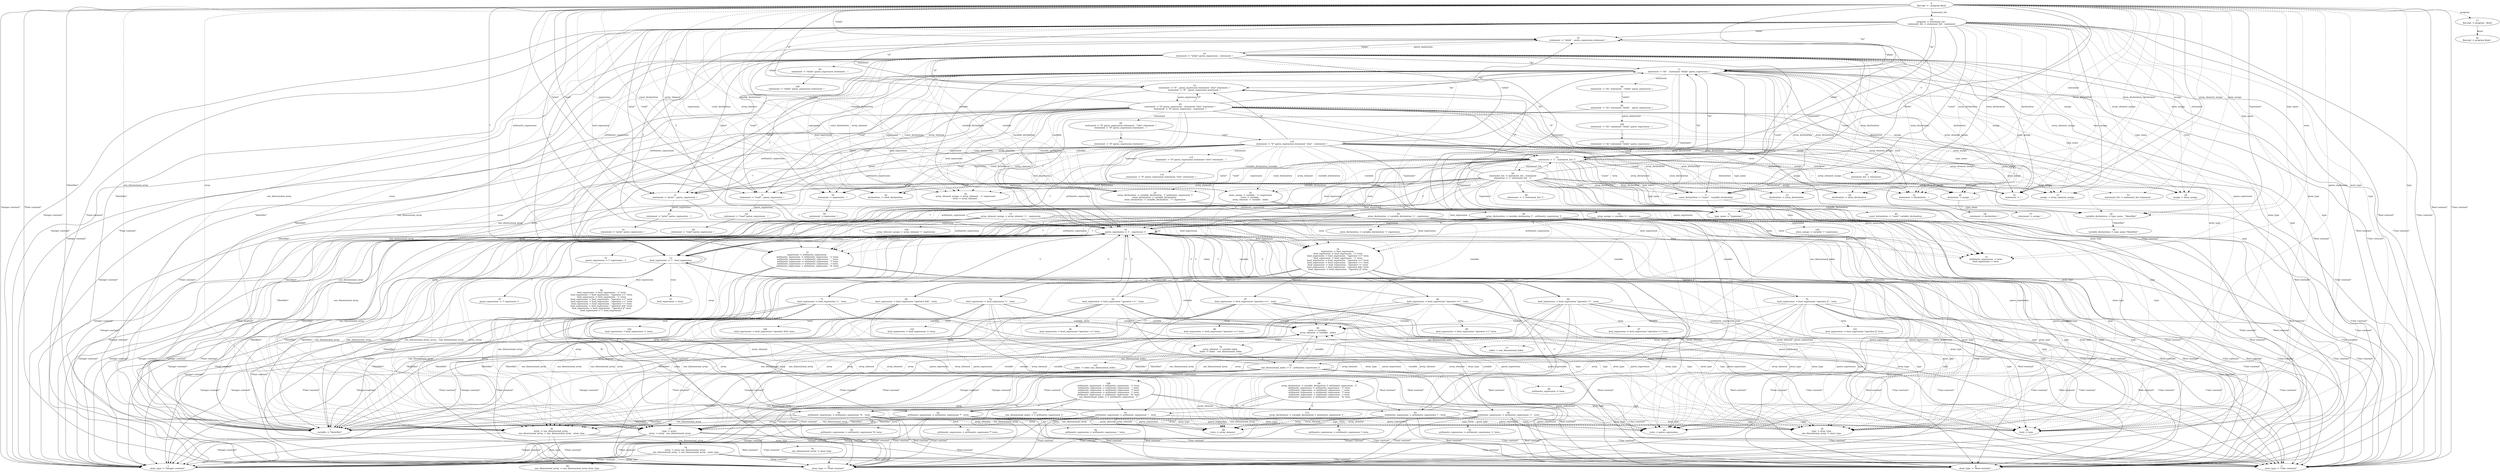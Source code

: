 digraph Automaton {
  0 [label="0\n$accept -> . program $end"]
  0 -> 1 [style=solid label="\"Integer constant\""]
  0 -> 2 [style=solid label="\"Float constant\""]
  0 -> 3 [style=solid label="\"Char constant\""]
  0 -> 4 [style=solid label="\"Bool constant\""]
  0 -> 5 [style=solid label="\"const\""]
  0 -> 6 [style=solid label="\"typename\""]
  0 -> 7 [style=solid label="\"Identifier\""]
  0 -> 8 [style=solid label="\"print\""]
  0 -> 9 [style=solid label="\"read\""]
  0 -> 10 [style=solid label="\"while\""]
  0 -> 11 [style=solid label="\"do\""]
  0 -> 12 [style=solid label="\"if\""]
  0 -> 13 [style=solid label="'!'"]
  0 -> 14 [style=solid label="';'"]
  0 -> 15 [style=solid label="'{'"]
  0 -> 16 [style=solid label="'('"]
  0 -> 17 [style=dashed label="program"]
  0 -> 18 [style=dashed label="statement_list"]
  0 -> 19 [style=dashed label="statement"]
  0 -> 20 [style=dashed label="paren_expression"]
  0 -> 21 [style=dashed label="declaration"]
  0 -> 22 [style=dashed label="const_declaration"]
  0 -> 23 [style=dashed label="array_declaration"]
  0 -> 24 [style=dashed label="atom_declaration"]
  0 -> 25 [style=dashed label="variable_declaration"]
  0 -> 26 [style=dashed label="assign"]
  0 -> 27 [style=dashed label="array_element_assign"]
  0 -> 28 [style=dashed label="atom_assign"]
  0 -> 29 [style=dashed label="type_name"]
  0 -> 30 [style=dashed label="expression"]
  0 -> 31 [style=dashed label="arithmetic_expression"]
  0 -> 32 [style=dashed label="bool_expression"]
  0 -> 33 [style=dashed label="term"]
  0 -> 34 [style=dashed label="array_element"]
  0 -> 35 [style=dashed label="variable"]
  0 -> 36 [style=dashed label="type"]
  0 -> 37 [style=dashed label="array"]
  0 -> 38 [style=dashed label="one_dimensional_array"]
  0 -> 39 [style=dashed label="atom_type"]
  1 [label="1\natom_type -> \"Integer constant\" ."]
  2 [label="2\natom_type -> \"Float constant\" ."]
  3 [label="3\natom_type -> \"Char constant\" ."]
  4 [label="4\natom_type -> \"Bool constant\" ."]
  5 [label="5\nconst_declaration -> \"const\" . variable_declaration"]
  5 -> 6 [style=solid label="\"typename\""]
  5 -> 40 [style=dashed label="variable_declaration"]
  5 -> 29 [style=dashed label="type_name"]
  6 [label="6\ntype_name -> \"typename\" ."]
  7 [label="7\nvariable -> \"Identifier\" ."]
  8 [label="8\nstatement -> \"print\" . paren_expression ';'"]
  8 -> 16 [style=solid label="'('"]
  8 -> 41 [style=dashed label="paren_expression"]
  9 [label="9\nstatement -> \"read\" . paren_expression ';'"]
  9 -> 16 [style=solid label="'('"]
  9 -> 42 [style=dashed label="paren_expression"]
  10 [label="10\nstatement -> \"while\" . paren_expression statement ';'"]
  10 -> 16 [style=solid label="'('"]
  10 -> 43 [style=dashed label="paren_expression"]
  11 [label="11\nstatement -> \"do\" . statement \"while\" paren_expression ';'"]
  11 -> 1 [style=solid label="\"Integer constant\""]
  11 -> 2 [style=solid label="\"Float constant\""]
  11 -> 3 [style=solid label="\"Char constant\""]
  11 -> 4 [style=solid label="\"Bool constant\""]
  11 -> 5 [style=solid label="\"const\""]
  11 -> 6 [style=solid label="\"typename\""]
  11 -> 7 [style=solid label="\"Identifier\""]
  11 -> 8 [style=solid label="\"print\""]
  11 -> 9 [style=solid label="\"read\""]
  11 -> 10 [style=solid label="\"while\""]
  11 -> 11 [style=solid label="\"do\""]
  11 -> 12 [style=solid label="\"if\""]
  11 -> 13 [style=solid label="'!'"]
  11 -> 14 [style=solid label="';'"]
  11 -> 15 [style=solid label="'{'"]
  11 -> 16 [style=solid label="'('"]
  11 -> 44 [style=dashed label="statement"]
  11 -> 20 [style=dashed label="paren_expression"]
  11 -> 21 [style=dashed label="declaration"]
  11 -> 22 [style=dashed label="const_declaration"]
  11 -> 23 [style=dashed label="array_declaration"]
  11 -> 24 [style=dashed label="atom_declaration"]
  11 -> 25 [style=dashed label="variable_declaration"]
  11 -> 26 [style=dashed label="assign"]
  11 -> 27 [style=dashed label="array_element_assign"]
  11 -> 28 [style=dashed label="atom_assign"]
  11 -> 29 [style=dashed label="type_name"]
  11 -> 30 [style=dashed label="expression"]
  11 -> 31 [style=dashed label="arithmetic_expression"]
  11 -> 32 [style=dashed label="bool_expression"]
  11 -> 33 [style=dashed label="term"]
  11 -> 34 [style=dashed label="array_element"]
  11 -> 35 [style=dashed label="variable"]
  11 -> 36 [style=dashed label="type"]
  11 -> 37 [style=dashed label="array"]
  11 -> 38 [style=dashed label="one_dimensional_array"]
  11 -> 39 [style=dashed label="atom_type"]
  12 [label="12\nstatement -> \"if\" . paren_expression statement \"else\" statement ';'\nstatement -> \"if\" . paren_expression statement ';'"]
  12 -> 16 [style=solid label="'('"]
  12 -> 45 [style=dashed label="paren_expression"]
  13 [label="13\nbool_expression -> '!' . bool_expression"]
  13 -> 1 [style=solid label="\"Integer constant\""]
  13 -> 2 [style=solid label="\"Float constant\""]
  13 -> 3 [style=solid label="\"Char constant\""]
  13 -> 4 [style=solid label="\"Bool constant\""]
  13 -> 7 [style=solid label="\"Identifier\""]
  13 -> 13 [style=solid label="'!'"]
  13 -> 16 [style=solid label="'('"]
  13 -> 20 [style=dashed label="paren_expression"]
  13 -> 46 [style=dashed label="bool_expression"]
  13 -> 47 [style=dashed label="term"]
  13 -> 48 [style=dashed label="array_element"]
  13 -> 49 [style=dashed label="variable"]
  13 -> 36 [style=dashed label="type"]
  13 -> 37 [style=dashed label="array"]
  13 -> 38 [style=dashed label="one_dimensional_array"]
  13 -> 39 [style=dashed label="atom_type"]
  14 [label="14\nstatement -> ';' ."]
  15 [label="15\nstatement -> '{' . statement_list '}'"]
  15 -> 1 [style=solid label="\"Integer constant\""]
  15 -> 2 [style=solid label="\"Float constant\""]
  15 -> 3 [style=solid label="\"Char constant\""]
  15 -> 4 [style=solid label="\"Bool constant\""]
  15 -> 5 [style=solid label="\"const\""]
  15 -> 6 [style=solid label="\"typename\""]
  15 -> 7 [style=solid label="\"Identifier\""]
  15 -> 8 [style=solid label="\"print\""]
  15 -> 9 [style=solid label="\"read\""]
  15 -> 10 [style=solid label="\"while\""]
  15 -> 11 [style=solid label="\"do\""]
  15 -> 12 [style=solid label="\"if\""]
  15 -> 13 [style=solid label="'!'"]
  15 -> 14 [style=solid label="';'"]
  15 -> 15 [style=solid label="'{'"]
  15 -> 16 [style=solid label="'('"]
  15 -> 50 [style=dashed label="statement_list"]
  15 -> 19 [style=dashed label="statement"]
  15 -> 20 [style=dashed label="paren_expression"]
  15 -> 21 [style=dashed label="declaration"]
  15 -> 22 [style=dashed label="const_declaration"]
  15 -> 23 [style=dashed label="array_declaration"]
  15 -> 24 [style=dashed label="atom_declaration"]
  15 -> 25 [style=dashed label="variable_declaration"]
  15 -> 26 [style=dashed label="assign"]
  15 -> 27 [style=dashed label="array_element_assign"]
  15 -> 28 [style=dashed label="atom_assign"]
  15 -> 29 [style=dashed label="type_name"]
  15 -> 30 [style=dashed label="expression"]
  15 -> 31 [style=dashed label="arithmetic_expression"]
  15 -> 32 [style=dashed label="bool_expression"]
  15 -> 33 [style=dashed label="term"]
  15 -> 34 [style=dashed label="array_element"]
  15 -> 35 [style=dashed label="variable"]
  15 -> 36 [style=dashed label="type"]
  15 -> 37 [style=dashed label="array"]
  15 -> 38 [style=dashed label="one_dimensional_array"]
  15 -> 39 [style=dashed label="atom_type"]
  16 [label="16\nparen_expression -> '(' . expression ')'"]
  16 -> 1 [style=solid label="\"Integer constant\""]
  16 -> 2 [style=solid label="\"Float constant\""]
  16 -> 3 [style=solid label="\"Char constant\""]
  16 -> 4 [style=solid label="\"Bool constant\""]
  16 -> 7 [style=solid label="\"Identifier\""]
  16 -> 13 [style=solid label="'!'"]
  16 -> 16 [style=solid label="'('"]
  16 -> 20 [style=dashed label="paren_expression"]
  16 -> 51 [style=dashed label="expression"]
  16 -> 31 [style=dashed label="arithmetic_expression"]
  16 -> 32 [style=dashed label="bool_expression"]
  16 -> 33 [style=dashed label="term"]
  16 -> 48 [style=dashed label="array_element"]
  16 -> 49 [style=dashed label="variable"]
  16 -> 36 [style=dashed label="type"]
  16 -> 37 [style=dashed label="array"]
  16 -> 38 [style=dashed label="one_dimensional_array"]
  16 -> 39 [style=dashed label="atom_type"]
  17 [label="17\n$accept -> program . $end"]
  17 -> 52 [style=solid label="$end"]
  18 [label="18\nprogram -> statement_list .\nstatement_list -> statement_list . statement"]
  18 -> 1 [style=solid label="\"Integer constant\""]
  18 -> 2 [style=solid label="\"Float constant\""]
  18 -> 3 [style=solid label="\"Char constant\""]
  18 -> 4 [style=solid label="\"Bool constant\""]
  18 -> 5 [style=solid label="\"const\""]
  18 -> 6 [style=solid label="\"typename\""]
  18 -> 7 [style=solid label="\"Identifier\""]
  18 -> 8 [style=solid label="\"print\""]
  18 -> 9 [style=solid label="\"read\""]
  18 -> 10 [style=solid label="\"while\""]
  18 -> 11 [style=solid label="\"do\""]
  18 -> 12 [style=solid label="\"if\""]
  18 -> 13 [style=solid label="'!'"]
  18 -> 14 [style=solid label="';'"]
  18 -> 15 [style=solid label="'{'"]
  18 -> 16 [style=solid label="'('"]
  18 -> 53 [style=dashed label="statement"]
  18 -> 20 [style=dashed label="paren_expression"]
  18 -> 21 [style=dashed label="declaration"]
  18 -> 22 [style=dashed label="const_declaration"]
  18 -> 23 [style=dashed label="array_declaration"]
  18 -> 24 [style=dashed label="atom_declaration"]
  18 -> 25 [style=dashed label="variable_declaration"]
  18 -> 26 [style=dashed label="assign"]
  18 -> 27 [style=dashed label="array_element_assign"]
  18 -> 28 [style=dashed label="atom_assign"]
  18 -> 29 [style=dashed label="type_name"]
  18 -> 30 [style=dashed label="expression"]
  18 -> 31 [style=dashed label="arithmetic_expression"]
  18 -> 32 [style=dashed label="bool_expression"]
  18 -> 33 [style=dashed label="term"]
  18 -> 34 [style=dashed label="array_element"]
  18 -> 35 [style=dashed label="variable"]
  18 -> 36 [style=dashed label="type"]
  18 -> 37 [style=dashed label="array"]
  18 -> 38 [style=dashed label="one_dimensional_array"]
  18 -> 39 [style=dashed label="atom_type"]
  19 [label="19\nstatement_list -> statement ."]
  20 [label="20\nterm -> paren_expression ."]
  21 [label="21\nstatement -> declaration . ';'"]
  21 -> 54 [style=solid label="';'"]
  22 [label="22\ndeclaration -> const_declaration ."]
  23 [label="23\ndeclaration -> array_declaration ."]
  24 [label="24\ndeclaration -> atom_declaration ."]
  25 [label="25\narray_declaration -> variable_declaration . '[' arithmetic_expression ']'\natom_declaration -> variable_declaration .\natom_declaration -> variable_declaration . '=' expression"]
  25 -> 55 [style=solid label="'='"]
  25 -> 56 [style=solid label="'['"]
  26 [label="26\nstatement -> assign . ';'"]
  26 -> 57 [style=solid label="';'"]
  27 [label="27\nassign -> array_element_assign ."]
  28 [label="28\nassign -> atom_assign ."]
  29 [label="29\nvariable_declaration -> type_name . \"Identifier\""]
  29 -> 58 [style=solid label="\"Identifier\""]
  30 [label="30\nstatement -> expression . ';'"]
  30 -> 59 [style=solid label="';'"]
  31 [label="31\nexpression -> arithmetic_expression .\narithmetic_expression -> arithmetic_expression . '+' term\narithmetic_expression -> arithmetic_expression . '-' term\narithmetic_expression -> arithmetic_expression . '*' term\narithmetic_expression -> arithmetic_expression . '/' term\narithmetic_expression -> arithmetic_expression . '%' term"]
  31 -> 60 [style=solid label="'+'"]
  31 -> 61 [style=solid label="'-'"]
  31 -> 62 [style=solid label="'*'"]
  31 -> 63 [style=solid label="'/'"]
  31 -> 64 [style=solid label="'%'"]
  32 [label="32\nexpression -> bool_expression .\nbool_expression -> bool_expression . '<' term\nbool_expression -> bool_expression . \"operator >=\" term\nbool_expression -> bool_expression . '>' term\nbool_expression -> bool_expression . \"operator <=\" term\nbool_expression -> bool_expression . \"operator ==\" term\nbool_expression -> bool_expression . \"operator !=\" term\nbool_expression -> bool_expression . \"operator &&\" term\nbool_expression -> bool_expression . \"operator ||\" term"]
  32 -> 65 [style=solid label="\"operator ==\""]
  32 -> 66 [style=solid label="\"operator !=\""]
  32 -> 67 [style=solid label="\"operator <=\""]
  32 -> 68 [style=solid label="\"operator >=\""]
  32 -> 69 [style=solid label="\"operator &&\""]
  32 -> 70 [style=solid label="\"operator ||\""]
  32 -> 71 [style=solid label="'<'"]
  32 -> 72 [style=solid label="'>'"]
  33 [label="33\narithmetic_expression -> term .\nbool_expression -> term ."]
  34 [label="34\narray_element_assign -> array_element . '=' expression\nterm -> array_element ."]
  34 -> 73 [style=solid label="'='"]
  35 [label="35\natom_assign -> variable . '=' expression\nterm -> variable .\narray_element -> variable . index"]
  35 -> 74 [style=solid label="'='"]
  35 -> 75 [style=solid label="'['"]
  35 -> 76 [style=dashed label="index"]
  35 -> 77 [style=dashed label="one_dimensional_index"]
  36 [label="36\nterm -> type ."]
  37 [label="37\ntype -> array .\narray -> array . one_dimensional_array"]
  37 -> 1 [style=solid label="\"Integer constant\""]
  37 -> 2 [style=solid label="\"Float constant\""]
  37 -> 3 [style=solid label="\"Char constant\""]
  37 -> 4 [style=solid label="\"Bool constant\""]
  37 -> 78 [style=dashed label="one_dimensional_array"]
  37 -> 79 [style=dashed label="atom_type"]
  38 [label="38\narray -> one_dimensional_array .\none_dimensional_array -> one_dimensional_array . atom_type"]
  38 -> 1 [style=solid label="\"Integer constant\""]
  38 -> 2 [style=solid label="\"Float constant\""]
  38 -> 3 [style=solid label="\"Char constant\""]
  38 -> 4 [style=solid label="\"Bool constant\""]
  38 -> 80 [style=dashed label="atom_type"]
  39 [label="39\ntype -> atom_type .\none_dimensional_array -> atom_type ."]
  40 [label="40\nconst_declaration -> \"const\" variable_declaration ."]
  41 [label="41\nstatement -> \"print\" paren_expression . ';'"]
  41 -> 81 [style=solid label="';'"]
  42 [label="42\nstatement -> \"read\" paren_expression . ';'"]
  42 -> 82 [style=solid label="';'"]
  43 [label="43\nstatement -> \"while\" paren_expression . statement ';'"]
  43 -> 1 [style=solid label="\"Integer constant\""]
  43 -> 2 [style=solid label="\"Float constant\""]
  43 -> 3 [style=solid label="\"Char constant\""]
  43 -> 4 [style=solid label="\"Bool constant\""]
  43 -> 5 [style=solid label="\"const\""]
  43 -> 6 [style=solid label="\"typename\""]
  43 -> 7 [style=solid label="\"Identifier\""]
  43 -> 8 [style=solid label="\"print\""]
  43 -> 9 [style=solid label="\"read\""]
  43 -> 10 [style=solid label="\"while\""]
  43 -> 11 [style=solid label="\"do\""]
  43 -> 12 [style=solid label="\"if\""]
  43 -> 13 [style=solid label="'!'"]
  43 -> 14 [style=solid label="';'"]
  43 -> 15 [style=solid label="'{'"]
  43 -> 16 [style=solid label="'('"]
  43 -> 83 [style=dashed label="statement"]
  43 -> 20 [style=dashed label="paren_expression"]
  43 -> 21 [style=dashed label="declaration"]
  43 -> 22 [style=dashed label="const_declaration"]
  43 -> 23 [style=dashed label="array_declaration"]
  43 -> 24 [style=dashed label="atom_declaration"]
  43 -> 25 [style=dashed label="variable_declaration"]
  43 -> 26 [style=dashed label="assign"]
  43 -> 27 [style=dashed label="array_element_assign"]
  43 -> 28 [style=dashed label="atom_assign"]
  43 -> 29 [style=dashed label="type_name"]
  43 -> 30 [style=dashed label="expression"]
  43 -> 31 [style=dashed label="arithmetic_expression"]
  43 -> 32 [style=dashed label="bool_expression"]
  43 -> 33 [style=dashed label="term"]
  43 -> 34 [style=dashed label="array_element"]
  43 -> 35 [style=dashed label="variable"]
  43 -> 36 [style=dashed label="type"]
  43 -> 37 [style=dashed label="array"]
  43 -> 38 [style=dashed label="one_dimensional_array"]
  43 -> 39 [style=dashed label="atom_type"]
  44 [label="44\nstatement -> \"do\" statement . \"while\" paren_expression ';'"]
  44 -> 84 [style=solid label="\"while\""]
  45 [label="45\nstatement -> \"if\" paren_expression . statement \"else\" statement ';'\nstatement -> \"if\" paren_expression . statement ';'"]
  45 -> 1 [style=solid label="\"Integer constant\""]
  45 -> 2 [style=solid label="\"Float constant\""]
  45 -> 3 [style=solid label="\"Char constant\""]
  45 -> 4 [style=solid label="\"Bool constant\""]
  45 -> 5 [style=solid label="\"const\""]
  45 -> 6 [style=solid label="\"typename\""]
  45 -> 7 [style=solid label="\"Identifier\""]
  45 -> 8 [style=solid label="\"print\""]
  45 -> 9 [style=solid label="\"read\""]
  45 -> 10 [style=solid label="\"while\""]
  45 -> 11 [style=solid label="\"do\""]
  45 -> 12 [style=solid label="\"if\""]
  45 -> 13 [style=solid label="'!'"]
  45 -> 14 [style=solid label="';'"]
  45 -> 15 [style=solid label="'{'"]
  45 -> 16 [style=solid label="'('"]
  45 -> 85 [style=dashed label="statement"]
  45 -> 20 [style=dashed label="paren_expression"]
  45 -> 21 [style=dashed label="declaration"]
  45 -> 22 [style=dashed label="const_declaration"]
  45 -> 23 [style=dashed label="array_declaration"]
  45 -> 24 [style=dashed label="atom_declaration"]
  45 -> 25 [style=dashed label="variable_declaration"]
  45 -> 26 [style=dashed label="assign"]
  45 -> 27 [style=dashed label="array_element_assign"]
  45 -> 28 [style=dashed label="atom_assign"]
  45 -> 29 [style=dashed label="type_name"]
  45 -> 30 [style=dashed label="expression"]
  45 -> 31 [style=dashed label="arithmetic_expression"]
  45 -> 32 [style=dashed label="bool_expression"]
  45 -> 33 [style=dashed label="term"]
  45 -> 34 [style=dashed label="array_element"]
  45 -> 35 [style=dashed label="variable"]
  45 -> 36 [style=dashed label="type"]
  45 -> 37 [style=dashed label="array"]
  45 -> 38 [style=dashed label="one_dimensional_array"]
  45 -> 39 [style=dashed label="atom_type"]
  46 [label="46\nbool_expression -> bool_expression . '<' term\nbool_expression -> bool_expression . \"operator >=\" term\nbool_expression -> bool_expression . '>' term\nbool_expression -> bool_expression . \"operator <=\" term\nbool_expression -> bool_expression . \"operator ==\" term\nbool_expression -> bool_expression . \"operator !=\" term\nbool_expression -> bool_expression . \"operator &&\" term\nbool_expression -> bool_expression . \"operator ||\" term\nbool_expression -> '!' bool_expression ."]
  47 [label="47\nbool_expression -> term ."]
  48 [label="48\nterm -> array_element ."]
  49 [label="49\nterm -> variable .\narray_element -> variable . index"]
  49 -> 75 [style=solid label="'['"]
  49 -> 76 [style=dashed label="index"]
  49 -> 77 [style=dashed label="one_dimensional_index"]
  50 [label="50\nstatement_list -> statement_list . statement\nstatement -> '{' statement_list . '}'"]
  50 -> 1 [style=solid label="\"Integer constant\""]
  50 -> 2 [style=solid label="\"Float constant\""]
  50 -> 3 [style=solid label="\"Char constant\""]
  50 -> 4 [style=solid label="\"Bool constant\""]
  50 -> 5 [style=solid label="\"const\""]
  50 -> 6 [style=solid label="\"typename\""]
  50 -> 7 [style=solid label="\"Identifier\""]
  50 -> 8 [style=solid label="\"print\""]
  50 -> 9 [style=solid label="\"read\""]
  50 -> 10 [style=solid label="\"while\""]
  50 -> 11 [style=solid label="\"do\""]
  50 -> 12 [style=solid label="\"if\""]
  50 -> 13 [style=solid label="'!'"]
  50 -> 14 [style=solid label="';'"]
  50 -> 15 [style=solid label="'{'"]
  50 -> 86 [style=solid label="'}'"]
  50 -> 16 [style=solid label="'('"]
  50 -> 53 [style=dashed label="statement"]
  50 -> 20 [style=dashed label="paren_expression"]
  50 -> 21 [style=dashed label="declaration"]
  50 -> 22 [style=dashed label="const_declaration"]
  50 -> 23 [style=dashed label="array_declaration"]
  50 -> 24 [style=dashed label="atom_declaration"]
  50 -> 25 [style=dashed label="variable_declaration"]
  50 -> 26 [style=dashed label="assign"]
  50 -> 27 [style=dashed label="array_element_assign"]
  50 -> 28 [style=dashed label="atom_assign"]
  50 -> 29 [style=dashed label="type_name"]
  50 -> 30 [style=dashed label="expression"]
  50 -> 31 [style=dashed label="arithmetic_expression"]
  50 -> 32 [style=dashed label="bool_expression"]
  50 -> 33 [style=dashed label="term"]
  50 -> 34 [style=dashed label="array_element"]
  50 -> 35 [style=dashed label="variable"]
  50 -> 36 [style=dashed label="type"]
  50 -> 37 [style=dashed label="array"]
  50 -> 38 [style=dashed label="one_dimensional_array"]
  50 -> 39 [style=dashed label="atom_type"]
  51 [label="51\nparen_expression -> '(' expression . ')'"]
  51 -> 87 [style=solid label="')'"]
  52 [label="52\n$accept -> program $end ."]
  53 [label="53\nstatement_list -> statement_list statement ."]
  54 [label="54\nstatement -> declaration ';' ."]
  55 [label="55\natom_declaration -> variable_declaration '=' . expression"]
  55 -> 1 [style=solid label="\"Integer constant\""]
  55 -> 2 [style=solid label="\"Float constant\""]
  55 -> 3 [style=solid label="\"Char constant\""]
  55 -> 4 [style=solid label="\"Bool constant\""]
  55 -> 7 [style=solid label="\"Identifier\""]
  55 -> 13 [style=solid label="'!'"]
  55 -> 16 [style=solid label="'('"]
  55 -> 20 [style=dashed label="paren_expression"]
  55 -> 88 [style=dashed label="expression"]
  55 -> 31 [style=dashed label="arithmetic_expression"]
  55 -> 32 [style=dashed label="bool_expression"]
  55 -> 33 [style=dashed label="term"]
  55 -> 48 [style=dashed label="array_element"]
  55 -> 49 [style=dashed label="variable"]
  55 -> 36 [style=dashed label="type"]
  55 -> 37 [style=dashed label="array"]
  55 -> 38 [style=dashed label="one_dimensional_array"]
  55 -> 39 [style=dashed label="atom_type"]
  56 [label="56\narray_declaration -> variable_declaration '[' . arithmetic_expression ']'"]
  56 -> 1 [style=solid label="\"Integer constant\""]
  56 -> 2 [style=solid label="\"Float constant\""]
  56 -> 3 [style=solid label="\"Char constant\""]
  56 -> 4 [style=solid label="\"Bool constant\""]
  56 -> 7 [style=solid label="\"Identifier\""]
  56 -> 16 [style=solid label="'('"]
  56 -> 20 [style=dashed label="paren_expression"]
  56 -> 89 [style=dashed label="arithmetic_expression"]
  56 -> 90 [style=dashed label="term"]
  56 -> 48 [style=dashed label="array_element"]
  56 -> 49 [style=dashed label="variable"]
  56 -> 36 [style=dashed label="type"]
  56 -> 37 [style=dashed label="array"]
  56 -> 38 [style=dashed label="one_dimensional_array"]
  56 -> 39 [style=dashed label="atom_type"]
  57 [label="57\nstatement -> assign ';' ."]
  58 [label="58\nvariable_declaration -> type_name \"Identifier\" ."]
  59 [label="59\nstatement -> expression ';' ."]
  60 [label="60\narithmetic_expression -> arithmetic_expression '+' . term"]
  60 -> 1 [style=solid label="\"Integer constant\""]
  60 -> 2 [style=solid label="\"Float constant\""]
  60 -> 3 [style=solid label="\"Char constant\""]
  60 -> 4 [style=solid label="\"Bool constant\""]
  60 -> 7 [style=solid label="\"Identifier\""]
  60 -> 16 [style=solid label="'('"]
  60 -> 20 [style=dashed label="paren_expression"]
  60 -> 91 [style=dashed label="term"]
  60 -> 48 [style=dashed label="array_element"]
  60 -> 49 [style=dashed label="variable"]
  60 -> 36 [style=dashed label="type"]
  60 -> 37 [style=dashed label="array"]
  60 -> 38 [style=dashed label="one_dimensional_array"]
  60 -> 39 [style=dashed label="atom_type"]
  61 [label="61\narithmetic_expression -> arithmetic_expression '-' . term"]
  61 -> 1 [style=solid label="\"Integer constant\""]
  61 -> 2 [style=solid label="\"Float constant\""]
  61 -> 3 [style=solid label="\"Char constant\""]
  61 -> 4 [style=solid label="\"Bool constant\""]
  61 -> 7 [style=solid label="\"Identifier\""]
  61 -> 16 [style=solid label="'('"]
  61 -> 20 [style=dashed label="paren_expression"]
  61 -> 92 [style=dashed label="term"]
  61 -> 48 [style=dashed label="array_element"]
  61 -> 49 [style=dashed label="variable"]
  61 -> 36 [style=dashed label="type"]
  61 -> 37 [style=dashed label="array"]
  61 -> 38 [style=dashed label="one_dimensional_array"]
  61 -> 39 [style=dashed label="atom_type"]
  62 [label="62\narithmetic_expression -> arithmetic_expression '*' . term"]
  62 -> 1 [style=solid label="\"Integer constant\""]
  62 -> 2 [style=solid label="\"Float constant\""]
  62 -> 3 [style=solid label="\"Char constant\""]
  62 -> 4 [style=solid label="\"Bool constant\""]
  62 -> 7 [style=solid label="\"Identifier\""]
  62 -> 16 [style=solid label="'('"]
  62 -> 20 [style=dashed label="paren_expression"]
  62 -> 93 [style=dashed label="term"]
  62 -> 48 [style=dashed label="array_element"]
  62 -> 49 [style=dashed label="variable"]
  62 -> 36 [style=dashed label="type"]
  62 -> 37 [style=dashed label="array"]
  62 -> 38 [style=dashed label="one_dimensional_array"]
  62 -> 39 [style=dashed label="atom_type"]
  63 [label="63\narithmetic_expression -> arithmetic_expression '/' . term"]
  63 -> 1 [style=solid label="\"Integer constant\""]
  63 -> 2 [style=solid label="\"Float constant\""]
  63 -> 3 [style=solid label="\"Char constant\""]
  63 -> 4 [style=solid label="\"Bool constant\""]
  63 -> 7 [style=solid label="\"Identifier\""]
  63 -> 16 [style=solid label="'('"]
  63 -> 20 [style=dashed label="paren_expression"]
  63 -> 94 [style=dashed label="term"]
  63 -> 48 [style=dashed label="array_element"]
  63 -> 49 [style=dashed label="variable"]
  63 -> 36 [style=dashed label="type"]
  63 -> 37 [style=dashed label="array"]
  63 -> 38 [style=dashed label="one_dimensional_array"]
  63 -> 39 [style=dashed label="atom_type"]
  64 [label="64\narithmetic_expression -> arithmetic_expression '%' . term"]
  64 -> 1 [style=solid label="\"Integer constant\""]
  64 -> 2 [style=solid label="\"Float constant\""]
  64 -> 3 [style=solid label="\"Char constant\""]
  64 -> 4 [style=solid label="\"Bool constant\""]
  64 -> 7 [style=solid label="\"Identifier\""]
  64 -> 16 [style=solid label="'('"]
  64 -> 20 [style=dashed label="paren_expression"]
  64 -> 95 [style=dashed label="term"]
  64 -> 48 [style=dashed label="array_element"]
  64 -> 49 [style=dashed label="variable"]
  64 -> 36 [style=dashed label="type"]
  64 -> 37 [style=dashed label="array"]
  64 -> 38 [style=dashed label="one_dimensional_array"]
  64 -> 39 [style=dashed label="atom_type"]
  65 [label="65\nbool_expression -> bool_expression \"operator ==\" . term"]
  65 -> 1 [style=solid label="\"Integer constant\""]
  65 -> 2 [style=solid label="\"Float constant\""]
  65 -> 3 [style=solid label="\"Char constant\""]
  65 -> 4 [style=solid label="\"Bool constant\""]
  65 -> 7 [style=solid label="\"Identifier\""]
  65 -> 16 [style=solid label="'('"]
  65 -> 20 [style=dashed label="paren_expression"]
  65 -> 96 [style=dashed label="term"]
  65 -> 48 [style=dashed label="array_element"]
  65 -> 49 [style=dashed label="variable"]
  65 -> 36 [style=dashed label="type"]
  65 -> 37 [style=dashed label="array"]
  65 -> 38 [style=dashed label="one_dimensional_array"]
  65 -> 39 [style=dashed label="atom_type"]
  66 [label="66\nbool_expression -> bool_expression \"operator !=\" . term"]
  66 -> 1 [style=solid label="\"Integer constant\""]
  66 -> 2 [style=solid label="\"Float constant\""]
  66 -> 3 [style=solid label="\"Char constant\""]
  66 -> 4 [style=solid label="\"Bool constant\""]
  66 -> 7 [style=solid label="\"Identifier\""]
  66 -> 16 [style=solid label="'('"]
  66 -> 20 [style=dashed label="paren_expression"]
  66 -> 97 [style=dashed label="term"]
  66 -> 48 [style=dashed label="array_element"]
  66 -> 49 [style=dashed label="variable"]
  66 -> 36 [style=dashed label="type"]
  66 -> 37 [style=dashed label="array"]
  66 -> 38 [style=dashed label="one_dimensional_array"]
  66 -> 39 [style=dashed label="atom_type"]
  67 [label="67\nbool_expression -> bool_expression \"operator <=\" . term"]
  67 -> 1 [style=solid label="\"Integer constant\""]
  67 -> 2 [style=solid label="\"Float constant\""]
  67 -> 3 [style=solid label="\"Char constant\""]
  67 -> 4 [style=solid label="\"Bool constant\""]
  67 -> 7 [style=solid label="\"Identifier\""]
  67 -> 16 [style=solid label="'('"]
  67 -> 20 [style=dashed label="paren_expression"]
  67 -> 98 [style=dashed label="term"]
  67 -> 48 [style=dashed label="array_element"]
  67 -> 49 [style=dashed label="variable"]
  67 -> 36 [style=dashed label="type"]
  67 -> 37 [style=dashed label="array"]
  67 -> 38 [style=dashed label="one_dimensional_array"]
  67 -> 39 [style=dashed label="atom_type"]
  68 [label="68\nbool_expression -> bool_expression \"operator >=\" . term"]
  68 -> 1 [style=solid label="\"Integer constant\""]
  68 -> 2 [style=solid label="\"Float constant\""]
  68 -> 3 [style=solid label="\"Char constant\""]
  68 -> 4 [style=solid label="\"Bool constant\""]
  68 -> 7 [style=solid label="\"Identifier\""]
  68 -> 16 [style=solid label="'('"]
  68 -> 20 [style=dashed label="paren_expression"]
  68 -> 99 [style=dashed label="term"]
  68 -> 48 [style=dashed label="array_element"]
  68 -> 49 [style=dashed label="variable"]
  68 -> 36 [style=dashed label="type"]
  68 -> 37 [style=dashed label="array"]
  68 -> 38 [style=dashed label="one_dimensional_array"]
  68 -> 39 [style=dashed label="atom_type"]
  69 [label="69\nbool_expression -> bool_expression \"operator &&\" . term"]
  69 -> 1 [style=solid label="\"Integer constant\""]
  69 -> 2 [style=solid label="\"Float constant\""]
  69 -> 3 [style=solid label="\"Char constant\""]
  69 -> 4 [style=solid label="\"Bool constant\""]
  69 -> 7 [style=solid label="\"Identifier\""]
  69 -> 16 [style=solid label="'('"]
  69 -> 20 [style=dashed label="paren_expression"]
  69 -> 100 [style=dashed label="term"]
  69 -> 48 [style=dashed label="array_element"]
  69 -> 49 [style=dashed label="variable"]
  69 -> 36 [style=dashed label="type"]
  69 -> 37 [style=dashed label="array"]
  69 -> 38 [style=dashed label="one_dimensional_array"]
  69 -> 39 [style=dashed label="atom_type"]
  70 [label="70\nbool_expression -> bool_expression \"operator ||\" . term"]
  70 -> 1 [style=solid label="\"Integer constant\""]
  70 -> 2 [style=solid label="\"Float constant\""]
  70 -> 3 [style=solid label="\"Char constant\""]
  70 -> 4 [style=solid label="\"Bool constant\""]
  70 -> 7 [style=solid label="\"Identifier\""]
  70 -> 16 [style=solid label="'('"]
  70 -> 20 [style=dashed label="paren_expression"]
  70 -> 101 [style=dashed label="term"]
  70 -> 48 [style=dashed label="array_element"]
  70 -> 49 [style=dashed label="variable"]
  70 -> 36 [style=dashed label="type"]
  70 -> 37 [style=dashed label="array"]
  70 -> 38 [style=dashed label="one_dimensional_array"]
  70 -> 39 [style=dashed label="atom_type"]
  71 [label="71\nbool_expression -> bool_expression '<' . term"]
  71 -> 1 [style=solid label="\"Integer constant\""]
  71 -> 2 [style=solid label="\"Float constant\""]
  71 -> 3 [style=solid label="\"Char constant\""]
  71 -> 4 [style=solid label="\"Bool constant\""]
  71 -> 7 [style=solid label="\"Identifier\""]
  71 -> 16 [style=solid label="'('"]
  71 -> 20 [style=dashed label="paren_expression"]
  71 -> 102 [style=dashed label="term"]
  71 -> 48 [style=dashed label="array_element"]
  71 -> 49 [style=dashed label="variable"]
  71 -> 36 [style=dashed label="type"]
  71 -> 37 [style=dashed label="array"]
  71 -> 38 [style=dashed label="one_dimensional_array"]
  71 -> 39 [style=dashed label="atom_type"]
  72 [label="72\nbool_expression -> bool_expression '>' . term"]
  72 -> 1 [style=solid label="\"Integer constant\""]
  72 -> 2 [style=solid label="\"Float constant\""]
  72 -> 3 [style=solid label="\"Char constant\""]
  72 -> 4 [style=solid label="\"Bool constant\""]
  72 -> 7 [style=solid label="\"Identifier\""]
  72 -> 16 [style=solid label="'('"]
  72 -> 20 [style=dashed label="paren_expression"]
  72 -> 103 [style=dashed label="term"]
  72 -> 48 [style=dashed label="array_element"]
  72 -> 49 [style=dashed label="variable"]
  72 -> 36 [style=dashed label="type"]
  72 -> 37 [style=dashed label="array"]
  72 -> 38 [style=dashed label="one_dimensional_array"]
  72 -> 39 [style=dashed label="atom_type"]
  73 [label="73\narray_element_assign -> array_element '=' . expression"]
  73 -> 1 [style=solid label="\"Integer constant\""]
  73 -> 2 [style=solid label="\"Float constant\""]
  73 -> 3 [style=solid label="\"Char constant\""]
  73 -> 4 [style=solid label="\"Bool constant\""]
  73 -> 7 [style=solid label="\"Identifier\""]
  73 -> 13 [style=solid label="'!'"]
  73 -> 16 [style=solid label="'('"]
  73 -> 20 [style=dashed label="paren_expression"]
  73 -> 104 [style=dashed label="expression"]
  73 -> 31 [style=dashed label="arithmetic_expression"]
  73 -> 32 [style=dashed label="bool_expression"]
  73 -> 33 [style=dashed label="term"]
  73 -> 48 [style=dashed label="array_element"]
  73 -> 49 [style=dashed label="variable"]
  73 -> 36 [style=dashed label="type"]
  73 -> 37 [style=dashed label="array"]
  73 -> 38 [style=dashed label="one_dimensional_array"]
  73 -> 39 [style=dashed label="atom_type"]
  74 [label="74\natom_assign -> variable '=' . expression"]
  74 -> 1 [style=solid label="\"Integer constant\""]
  74 -> 2 [style=solid label="\"Float constant\""]
  74 -> 3 [style=solid label="\"Char constant\""]
  74 -> 4 [style=solid label="\"Bool constant\""]
  74 -> 7 [style=solid label="\"Identifier\""]
  74 -> 13 [style=solid label="'!'"]
  74 -> 16 [style=solid label="'('"]
  74 -> 20 [style=dashed label="paren_expression"]
  74 -> 105 [style=dashed label="expression"]
  74 -> 31 [style=dashed label="arithmetic_expression"]
  74 -> 32 [style=dashed label="bool_expression"]
  74 -> 33 [style=dashed label="term"]
  74 -> 48 [style=dashed label="array_element"]
  74 -> 49 [style=dashed label="variable"]
  74 -> 36 [style=dashed label="type"]
  74 -> 37 [style=dashed label="array"]
  74 -> 38 [style=dashed label="one_dimensional_array"]
  74 -> 39 [style=dashed label="atom_type"]
  75 [label="75\none_dimensional_index -> '[' . arithmetic_expression ']'"]
  75 -> 1 [style=solid label="\"Integer constant\""]
  75 -> 2 [style=solid label="\"Float constant\""]
  75 -> 3 [style=solid label="\"Char constant\""]
  75 -> 4 [style=solid label="\"Bool constant\""]
  75 -> 7 [style=solid label="\"Identifier\""]
  75 -> 16 [style=solid label="'('"]
  75 -> 20 [style=dashed label="paren_expression"]
  75 -> 106 [style=dashed label="arithmetic_expression"]
  75 -> 90 [style=dashed label="term"]
  75 -> 48 [style=dashed label="array_element"]
  75 -> 49 [style=dashed label="variable"]
  75 -> 36 [style=dashed label="type"]
  75 -> 37 [style=dashed label="array"]
  75 -> 38 [style=dashed label="one_dimensional_array"]
  75 -> 39 [style=dashed label="atom_type"]
  76 [label="76\narray_element -> variable index .\nindex -> index . one_dimensional_index"]
  76 -> 75 [style=solid label="'['"]
  76 -> 107 [style=dashed label="one_dimensional_index"]
  77 [label="77\nindex -> one_dimensional_index ."]
  78 [label="78\narray -> array one_dimensional_array .\none_dimensional_array -> one_dimensional_array . atom_type"]
  78 -> 1 [style=solid label="\"Integer constant\""]
  78 -> 2 [style=solid label="\"Float constant\""]
  78 -> 3 [style=solid label="\"Char constant\""]
  78 -> 4 [style=solid label="\"Bool constant\""]
  78 -> 80 [style=dashed label="atom_type"]
  79 [label="79\none_dimensional_array -> atom_type ."]
  80 [label="80\none_dimensional_array -> one_dimensional_array atom_type ."]
  81 [label="81\nstatement -> \"print\" paren_expression ';' ."]
  82 [label="82\nstatement -> \"read\" paren_expression ';' ."]
  83 [label="83\nstatement -> \"while\" paren_expression statement . ';'"]
  83 -> 108 [style=solid label="';'"]
  84 [label="84\nstatement -> \"do\" statement \"while\" . paren_expression ';'"]
  84 -> 16 [style=solid label="'('"]
  84 -> 109 [style=dashed label="paren_expression"]
  85 [label="85\nstatement -> \"if\" paren_expression statement . \"else\" statement ';'\nstatement -> \"if\" paren_expression statement . ';'"]
  85 -> 110 [style=solid label="\"else\""]
  85 -> 111 [style=solid label="';'"]
  86 [label="86\nstatement -> '{' statement_list '}' ."]
  87 [label="87\nparen_expression -> '(' expression ')' ."]
  88 [label="88\natom_declaration -> variable_declaration '=' expression ."]
  89 [label="89\narray_declaration -> variable_declaration '[' arithmetic_expression . ']'\narithmetic_expression -> arithmetic_expression . '+' term\narithmetic_expression -> arithmetic_expression . '-' term\narithmetic_expression -> arithmetic_expression . '*' term\narithmetic_expression -> arithmetic_expression . '/' term\narithmetic_expression -> arithmetic_expression . '%' term"]
  89 -> 60 [style=solid label="'+'"]
  89 -> 61 [style=solid label="'-'"]
  89 -> 62 [style=solid label="'*'"]
  89 -> 63 [style=solid label="'/'"]
  89 -> 64 [style=solid label="'%'"]
  89 -> 112 [style=solid label="']'"]
  90 [label="90\narithmetic_expression -> term ."]
  91 [label="91\narithmetic_expression -> arithmetic_expression '+' term ."]
  92 [label="92\narithmetic_expression -> arithmetic_expression '-' term ."]
  93 [label="93\narithmetic_expression -> arithmetic_expression '*' term ."]
  94 [label="94\narithmetic_expression -> arithmetic_expression '/' term ."]
  95 [label="95\narithmetic_expression -> arithmetic_expression '%' term ."]
  96 [label="96\nbool_expression -> bool_expression \"operator ==\" term ."]
  97 [label="97\nbool_expression -> bool_expression \"operator !=\" term ."]
  98 [label="98\nbool_expression -> bool_expression \"operator <=\" term ."]
  99 [label="99\nbool_expression -> bool_expression \"operator >=\" term ."]
  100 [label="100\nbool_expression -> bool_expression \"operator &&\" term ."]
  101 [label="101\nbool_expression -> bool_expression \"operator ||\" term ."]
  102 [label="102\nbool_expression -> bool_expression '<' term ."]
  103 [label="103\nbool_expression -> bool_expression '>' term ."]
  104 [label="104\narray_element_assign -> array_element '=' expression ."]
  105 [label="105\natom_assign -> variable '=' expression ."]
  106 [label="106\narithmetic_expression -> arithmetic_expression . '+' term\narithmetic_expression -> arithmetic_expression . '-' term\narithmetic_expression -> arithmetic_expression . '*' term\narithmetic_expression -> arithmetic_expression . '/' term\narithmetic_expression -> arithmetic_expression . '%' term\none_dimensional_index -> '[' arithmetic_expression . ']'"]
  106 -> 60 [style=solid label="'+'"]
  106 -> 61 [style=solid label="'-'"]
  106 -> 62 [style=solid label="'*'"]
  106 -> 63 [style=solid label="'/'"]
  106 -> 64 [style=solid label="'%'"]
  106 -> 113 [style=solid label="']'"]
  107 [label="107\nindex -> index one_dimensional_index ."]
  108 [label="108\nstatement -> \"while\" paren_expression statement ';' ."]
  109 [label="109\nstatement -> \"do\" statement \"while\" paren_expression . ';'"]
  109 -> 114 [style=solid label="';'"]
  110 [label="110\nstatement -> \"if\" paren_expression statement \"else\" . statement ';'"]
  110 -> 1 [style=solid label="\"Integer constant\""]
  110 -> 2 [style=solid label="\"Float constant\""]
  110 -> 3 [style=solid label="\"Char constant\""]
  110 -> 4 [style=solid label="\"Bool constant\""]
  110 -> 5 [style=solid label="\"const\""]
  110 -> 6 [style=solid label="\"typename\""]
  110 -> 7 [style=solid label="\"Identifier\""]
  110 -> 8 [style=solid label="\"print\""]
  110 -> 9 [style=solid label="\"read\""]
  110 -> 10 [style=solid label="\"while\""]
  110 -> 11 [style=solid label="\"do\""]
  110 -> 12 [style=solid label="\"if\""]
  110 -> 13 [style=solid label="'!'"]
  110 -> 14 [style=solid label="';'"]
  110 -> 15 [style=solid label="'{'"]
  110 -> 16 [style=solid label="'('"]
  110 -> 115 [style=dashed label="statement"]
  110 -> 20 [style=dashed label="paren_expression"]
  110 -> 21 [style=dashed label="declaration"]
  110 -> 22 [style=dashed label="const_declaration"]
  110 -> 23 [style=dashed label="array_declaration"]
  110 -> 24 [style=dashed label="atom_declaration"]
  110 -> 25 [style=dashed label="variable_declaration"]
  110 -> 26 [style=dashed label="assign"]
  110 -> 27 [style=dashed label="array_element_assign"]
  110 -> 28 [style=dashed label="atom_assign"]
  110 -> 29 [style=dashed label="type_name"]
  110 -> 30 [style=dashed label="expression"]
  110 -> 31 [style=dashed label="arithmetic_expression"]
  110 -> 32 [style=dashed label="bool_expression"]
  110 -> 33 [style=dashed label="term"]
  110 -> 34 [style=dashed label="array_element"]
  110 -> 35 [style=dashed label="variable"]
  110 -> 36 [style=dashed label="type"]
  110 -> 37 [style=dashed label="array"]
  110 -> 38 [style=dashed label="one_dimensional_array"]
  110 -> 39 [style=dashed label="atom_type"]
  111 [label="111\nstatement -> \"if\" paren_expression statement ';' ."]
  112 [label="112\narray_declaration -> variable_declaration '[' arithmetic_expression ']' ."]
  113 [label="113\none_dimensional_index -> '[' arithmetic_expression ']' ."]
  114 [label="114\nstatement -> \"do\" statement \"while\" paren_expression ';' ."]
  115 [label="115\nstatement -> \"if\" paren_expression statement \"else\" statement . ';'"]
  115 -> 116 [style=solid label="';'"]
  116 [label="116\nstatement -> \"if\" paren_expression statement \"else\" statement ';' ."]
}

